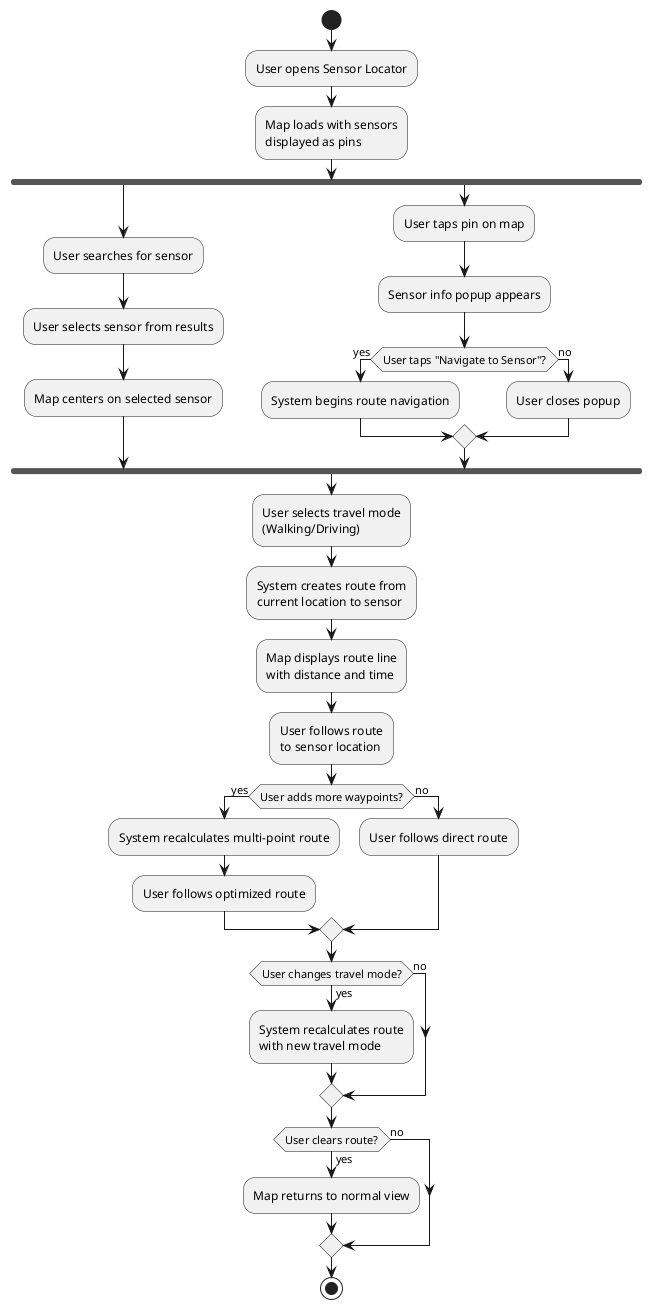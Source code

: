 @startuml Sensor Locator User Flow Diagram

start

:User opens Sensor Locator;

:Map loads with sensors 
displayed as pins;

fork
  :User searches for sensor;
  :User selects sensor from results;
  :Map centers on selected sensor;
fork again
  :User taps pin on map;
  :Sensor info popup appears;
  
  if (User taps "Navigate to Sensor"?) then (yes)
    :System begins route navigation;
  else (no)
    :User closes popup;
  endif
end fork

:User selects travel mode
(Walking/Driving);

:System creates route from
current location to sensor;

:Map displays route line
with distance and time;

:User follows route
to sensor location;

if (User adds more waypoints?) then (yes)
  :System recalculates multi-point route;
  :User follows optimized route;
else (no)
  :User follows direct route;
endif

if (User changes travel mode?) then (yes)
  :System recalculates route
  with new travel mode;
else (no)
endif

if (User clears route?) then (yes)
  :Map returns to normal view;
else (no)
endif

stop

@enduml
